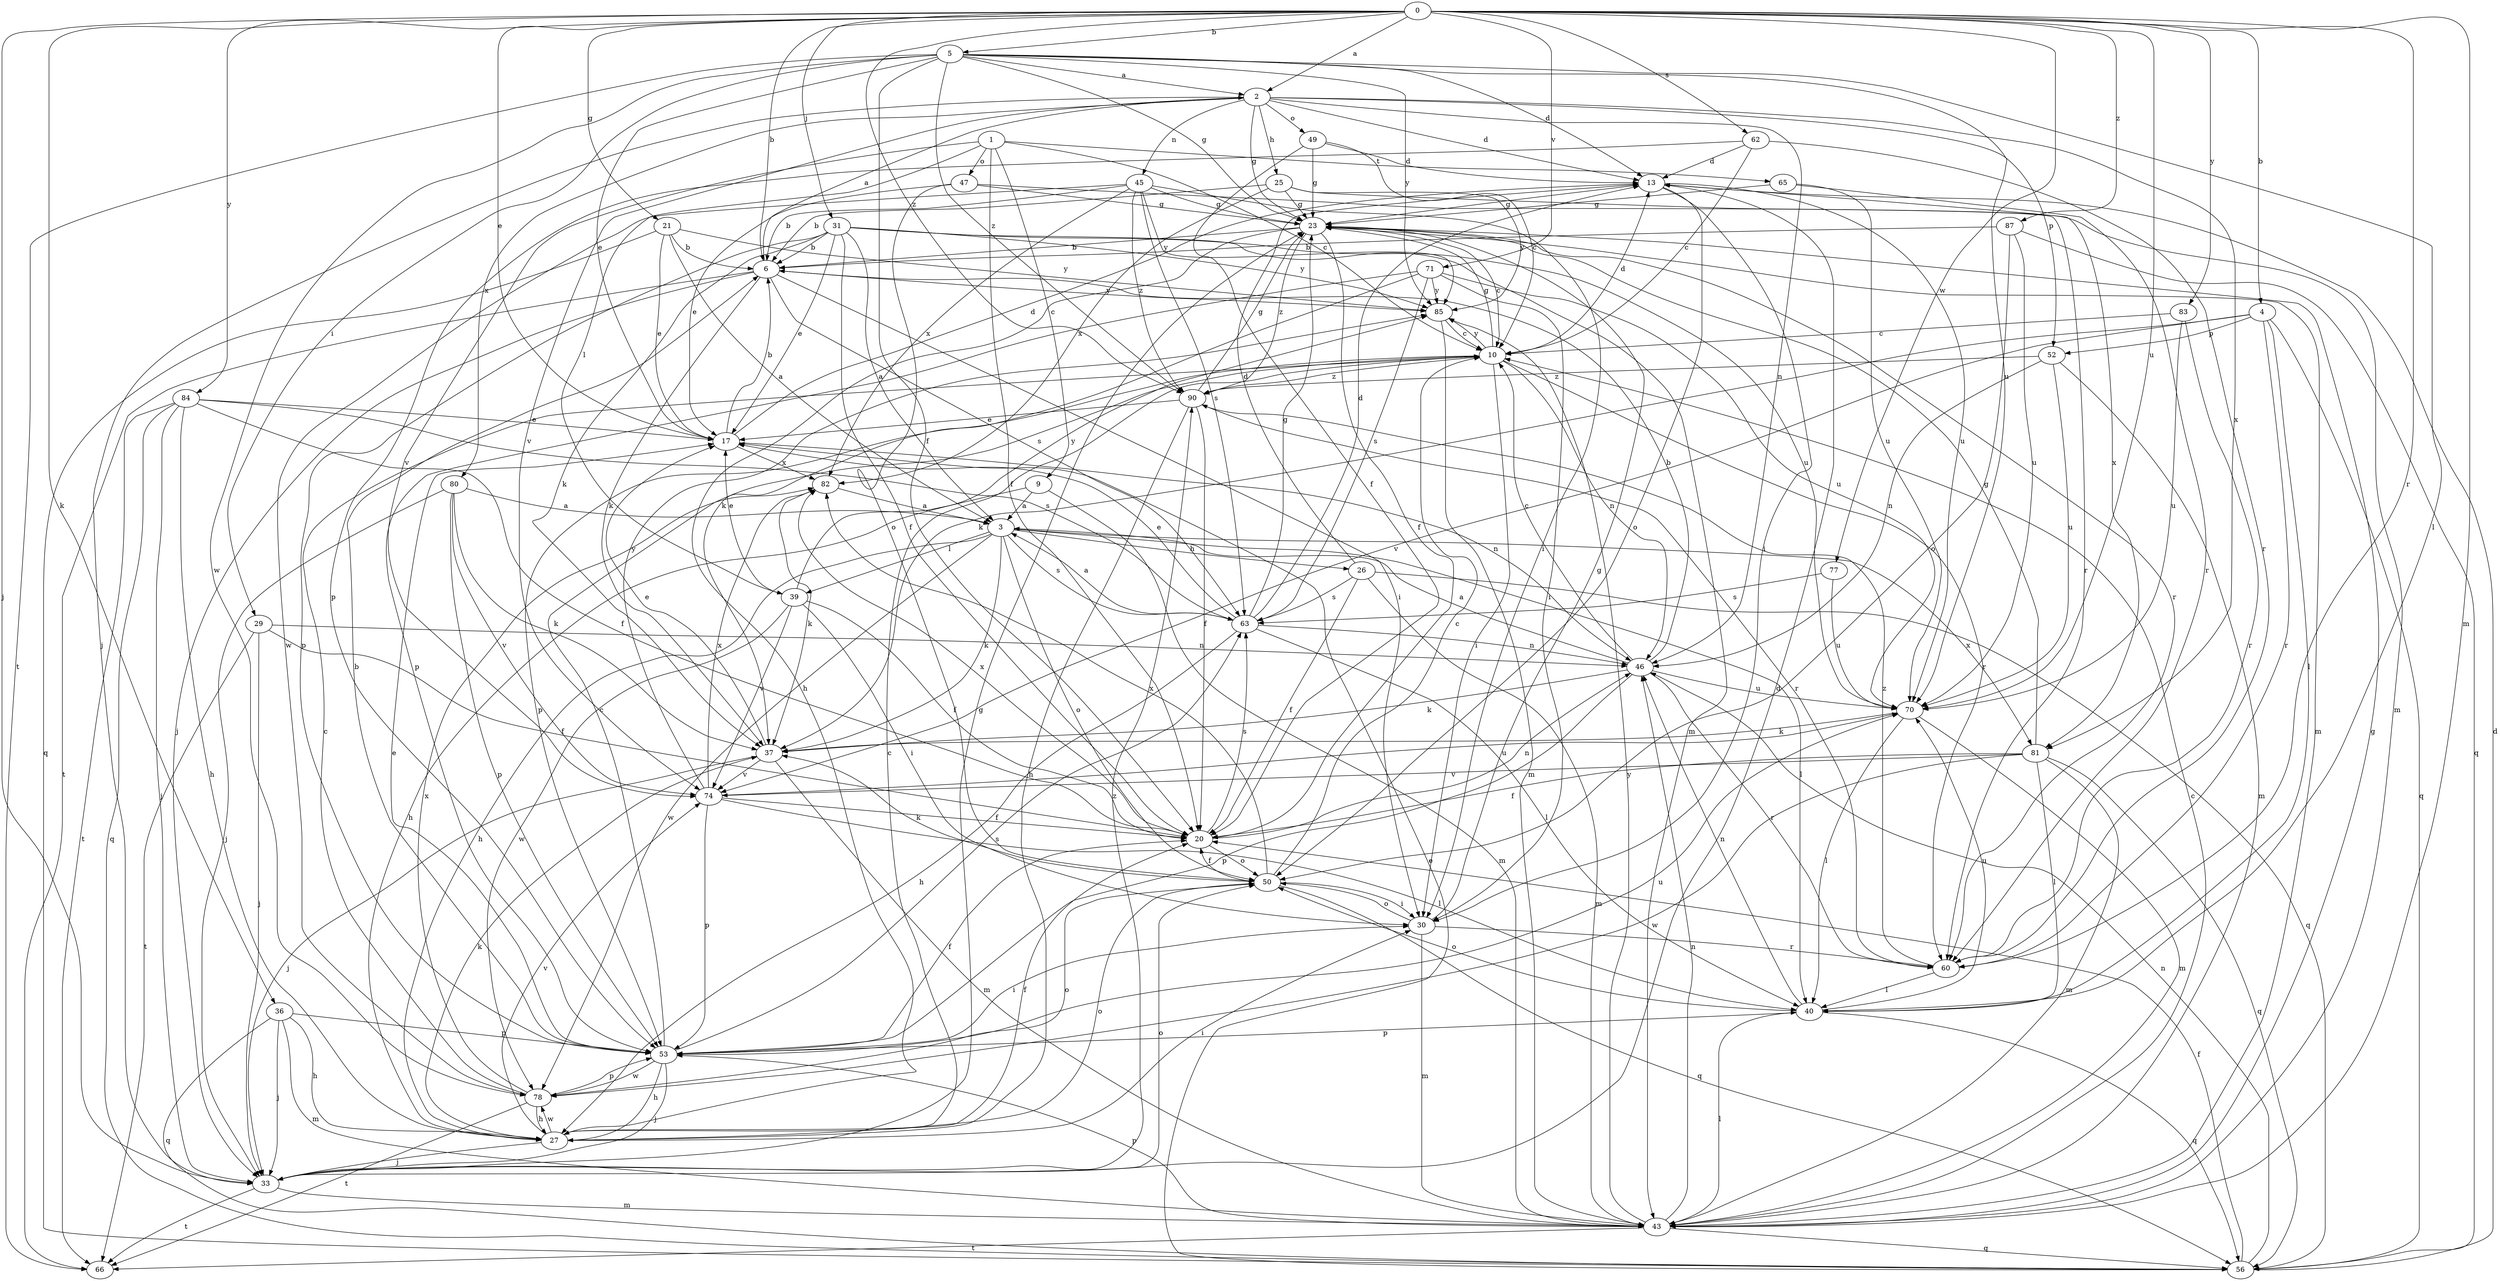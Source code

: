 strict digraph  {
0;
1;
2;
3;
4;
5;
6;
9;
10;
13;
17;
20;
21;
23;
25;
26;
27;
29;
30;
31;
33;
36;
37;
39;
40;
43;
45;
46;
47;
49;
50;
52;
53;
56;
60;
62;
63;
65;
66;
70;
71;
74;
77;
78;
80;
81;
82;
83;
84;
85;
87;
90;
0 -> 2  [label=a];
0 -> 4  [label=b];
0 -> 5  [label=b];
0 -> 6  [label=b];
0 -> 17  [label=e];
0 -> 21  [label=g];
0 -> 31  [label=j];
0 -> 33  [label=j];
0 -> 36  [label=k];
0 -> 43  [label=m];
0 -> 60  [label=r];
0 -> 62  [label=s];
0 -> 70  [label=u];
0 -> 71  [label=v];
0 -> 77  [label=w];
0 -> 83  [label=y];
0 -> 84  [label=y];
0 -> 87  [label=z];
0 -> 90  [label=z];
1 -> 9  [label=c];
1 -> 10  [label=c];
1 -> 20  [label=f];
1 -> 39  [label=l];
1 -> 47  [label=o];
1 -> 65  [label=t];
1 -> 74  [label=v];
2 -> 13  [label=d];
2 -> 23  [label=g];
2 -> 25  [label=h];
2 -> 33  [label=j];
2 -> 45  [label=n];
2 -> 46  [label=n];
2 -> 49  [label=o];
2 -> 52  [label=p];
2 -> 74  [label=v];
2 -> 80  [label=x];
2 -> 81  [label=x];
3 -> 26  [label=h];
3 -> 27  [label=h];
3 -> 37  [label=k];
3 -> 39  [label=l];
3 -> 40  [label=l];
3 -> 50  [label=o];
3 -> 63  [label=s];
3 -> 78  [label=w];
3 -> 81  [label=x];
4 -> 37  [label=k];
4 -> 40  [label=l];
4 -> 52  [label=p];
4 -> 56  [label=q];
4 -> 60  [label=r];
4 -> 74  [label=v];
5 -> 2  [label=a];
5 -> 13  [label=d];
5 -> 17  [label=e];
5 -> 20  [label=f];
5 -> 23  [label=g];
5 -> 29  [label=i];
5 -> 40  [label=l];
5 -> 66  [label=t];
5 -> 70  [label=u];
5 -> 78  [label=w];
5 -> 85  [label=y];
5 -> 90  [label=z];
6 -> 2  [label=a];
6 -> 30  [label=i];
6 -> 33  [label=j];
6 -> 37  [label=k];
6 -> 63  [label=s];
6 -> 66  [label=t];
6 -> 85  [label=y];
9 -> 3  [label=a];
9 -> 27  [label=h];
9 -> 43  [label=m];
10 -> 13  [label=d];
10 -> 23  [label=g];
10 -> 30  [label=i];
10 -> 46  [label=n];
10 -> 53  [label=p];
10 -> 60  [label=r];
10 -> 85  [label=y];
10 -> 90  [label=z];
13 -> 23  [label=g];
13 -> 30  [label=i];
13 -> 50  [label=o];
13 -> 70  [label=u];
13 -> 81  [label=x];
17 -> 6  [label=b];
17 -> 13  [label=d];
17 -> 46  [label=n];
17 -> 82  [label=x];
20 -> 46  [label=n];
20 -> 50  [label=o];
20 -> 63  [label=s];
20 -> 82  [label=x];
21 -> 3  [label=a];
21 -> 6  [label=b];
21 -> 17  [label=e];
21 -> 56  [label=q];
21 -> 85  [label=y];
23 -> 6  [label=b];
23 -> 10  [label=c];
23 -> 20  [label=f];
23 -> 27  [label=h];
23 -> 43  [label=m];
23 -> 60  [label=r];
23 -> 90  [label=z];
25 -> 6  [label=b];
25 -> 23  [label=g];
25 -> 43  [label=m];
25 -> 82  [label=x];
25 -> 85  [label=y];
26 -> 13  [label=d];
26 -> 20  [label=f];
26 -> 43  [label=m];
26 -> 56  [label=q];
26 -> 63  [label=s];
27 -> 10  [label=c];
27 -> 20  [label=f];
27 -> 30  [label=i];
27 -> 33  [label=j];
27 -> 37  [label=k];
27 -> 50  [label=o];
27 -> 74  [label=v];
27 -> 78  [label=w];
29 -> 20  [label=f];
29 -> 33  [label=j];
29 -> 46  [label=n];
29 -> 66  [label=t];
30 -> 23  [label=g];
30 -> 43  [label=m];
30 -> 50  [label=o];
30 -> 60  [label=r];
31 -> 3  [label=a];
31 -> 6  [label=b];
31 -> 17  [label=e];
31 -> 20  [label=f];
31 -> 37  [label=k];
31 -> 43  [label=m];
31 -> 53  [label=p];
31 -> 70  [label=u];
31 -> 85  [label=y];
33 -> 13  [label=d];
33 -> 23  [label=g];
33 -> 43  [label=m];
33 -> 50  [label=o];
33 -> 66  [label=t];
33 -> 90  [label=z];
36 -> 27  [label=h];
36 -> 33  [label=j];
36 -> 43  [label=m];
36 -> 53  [label=p];
36 -> 56  [label=q];
37 -> 17  [label=e];
37 -> 33  [label=j];
37 -> 43  [label=m];
37 -> 74  [label=v];
39 -> 17  [label=e];
39 -> 20  [label=f];
39 -> 30  [label=i];
39 -> 74  [label=v];
39 -> 78  [label=w];
39 -> 85  [label=y];
40 -> 46  [label=n];
40 -> 50  [label=o];
40 -> 53  [label=p];
40 -> 56  [label=q];
40 -> 70  [label=u];
43 -> 10  [label=c];
43 -> 23  [label=g];
43 -> 40  [label=l];
43 -> 46  [label=n];
43 -> 53  [label=p];
43 -> 56  [label=q];
43 -> 66  [label=t];
43 -> 85  [label=y];
45 -> 6  [label=b];
45 -> 23  [label=g];
45 -> 30  [label=i];
45 -> 63  [label=s];
45 -> 78  [label=w];
45 -> 82  [label=x];
45 -> 85  [label=y];
45 -> 90  [label=z];
46 -> 3  [label=a];
46 -> 6  [label=b];
46 -> 10  [label=c];
46 -> 37  [label=k];
46 -> 53  [label=p];
46 -> 60  [label=r];
46 -> 70  [label=u];
47 -> 17  [label=e];
47 -> 23  [label=g];
47 -> 50  [label=o];
47 -> 60  [label=r];
49 -> 10  [label=c];
49 -> 13  [label=d];
49 -> 20  [label=f];
49 -> 23  [label=g];
50 -> 10  [label=c];
50 -> 20  [label=f];
50 -> 30  [label=i];
50 -> 37  [label=k];
50 -> 56  [label=q];
50 -> 82  [label=x];
52 -> 43  [label=m];
52 -> 46  [label=n];
52 -> 70  [label=u];
52 -> 90  [label=z];
53 -> 6  [label=b];
53 -> 10  [label=c];
53 -> 17  [label=e];
53 -> 20  [label=f];
53 -> 27  [label=h];
53 -> 30  [label=i];
53 -> 33  [label=j];
53 -> 63  [label=s];
53 -> 70  [label=u];
53 -> 78  [label=w];
56 -> 13  [label=d];
56 -> 17  [label=e];
56 -> 20  [label=f];
56 -> 46  [label=n];
60 -> 40  [label=l];
60 -> 90  [label=z];
62 -> 10  [label=c];
62 -> 13  [label=d];
62 -> 53  [label=p];
62 -> 60  [label=r];
63 -> 3  [label=a];
63 -> 13  [label=d];
63 -> 17  [label=e];
63 -> 23  [label=g];
63 -> 27  [label=h];
63 -> 40  [label=l];
63 -> 46  [label=n];
65 -> 23  [label=g];
65 -> 60  [label=r];
65 -> 70  [label=u];
70 -> 37  [label=k];
70 -> 40  [label=l];
70 -> 43  [label=m];
71 -> 30  [label=i];
71 -> 37  [label=k];
71 -> 53  [label=p];
71 -> 63  [label=s];
71 -> 70  [label=u];
71 -> 85  [label=y];
74 -> 20  [label=f];
74 -> 40  [label=l];
74 -> 53  [label=p];
74 -> 70  [label=u];
74 -> 82  [label=x];
74 -> 85  [label=y];
77 -> 63  [label=s];
77 -> 70  [label=u];
78 -> 10  [label=c];
78 -> 27  [label=h];
78 -> 50  [label=o];
78 -> 53  [label=p];
78 -> 66  [label=t];
78 -> 82  [label=x];
80 -> 3  [label=a];
80 -> 33  [label=j];
80 -> 37  [label=k];
80 -> 53  [label=p];
80 -> 74  [label=v];
81 -> 20  [label=f];
81 -> 23  [label=g];
81 -> 40  [label=l];
81 -> 43  [label=m];
81 -> 56  [label=q];
81 -> 74  [label=v];
81 -> 78  [label=w];
82 -> 3  [label=a];
82 -> 37  [label=k];
83 -> 10  [label=c];
83 -> 60  [label=r];
83 -> 70  [label=u];
84 -> 17  [label=e];
84 -> 20  [label=f];
84 -> 27  [label=h];
84 -> 33  [label=j];
84 -> 56  [label=q];
84 -> 63  [label=s];
84 -> 66  [label=t];
85 -> 10  [label=c];
85 -> 43  [label=m];
87 -> 6  [label=b];
87 -> 50  [label=o];
87 -> 56  [label=q];
87 -> 70  [label=u];
90 -> 17  [label=e];
90 -> 20  [label=f];
90 -> 23  [label=g];
90 -> 27  [label=h];
90 -> 60  [label=r];
}
